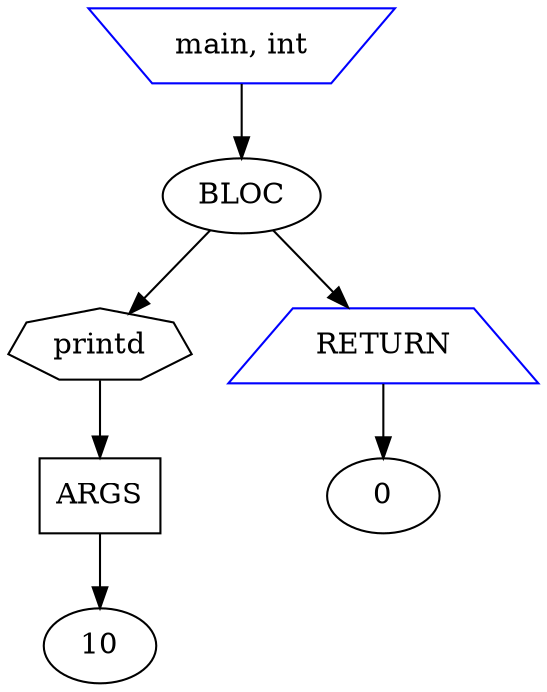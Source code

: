 digraph G {
n15 [label="main, int", shape=invtrapezium, color=blue];
n16 [label="BLOC", shape=ellipse];
n17 [label="printd", shape=septagon];
n18 [label="ARGS", shape=box];
n19 [label="10", shape=ellipse];
n18 -> n19;
n17 -> n18;
n16 -> n17;
n20 [label="RETURN", shape=trapezium, color=blue];
n21 [label="0", shape=ellipse];
n20 -> n21;
n16 -> n20;
n15 -> n16;
}
